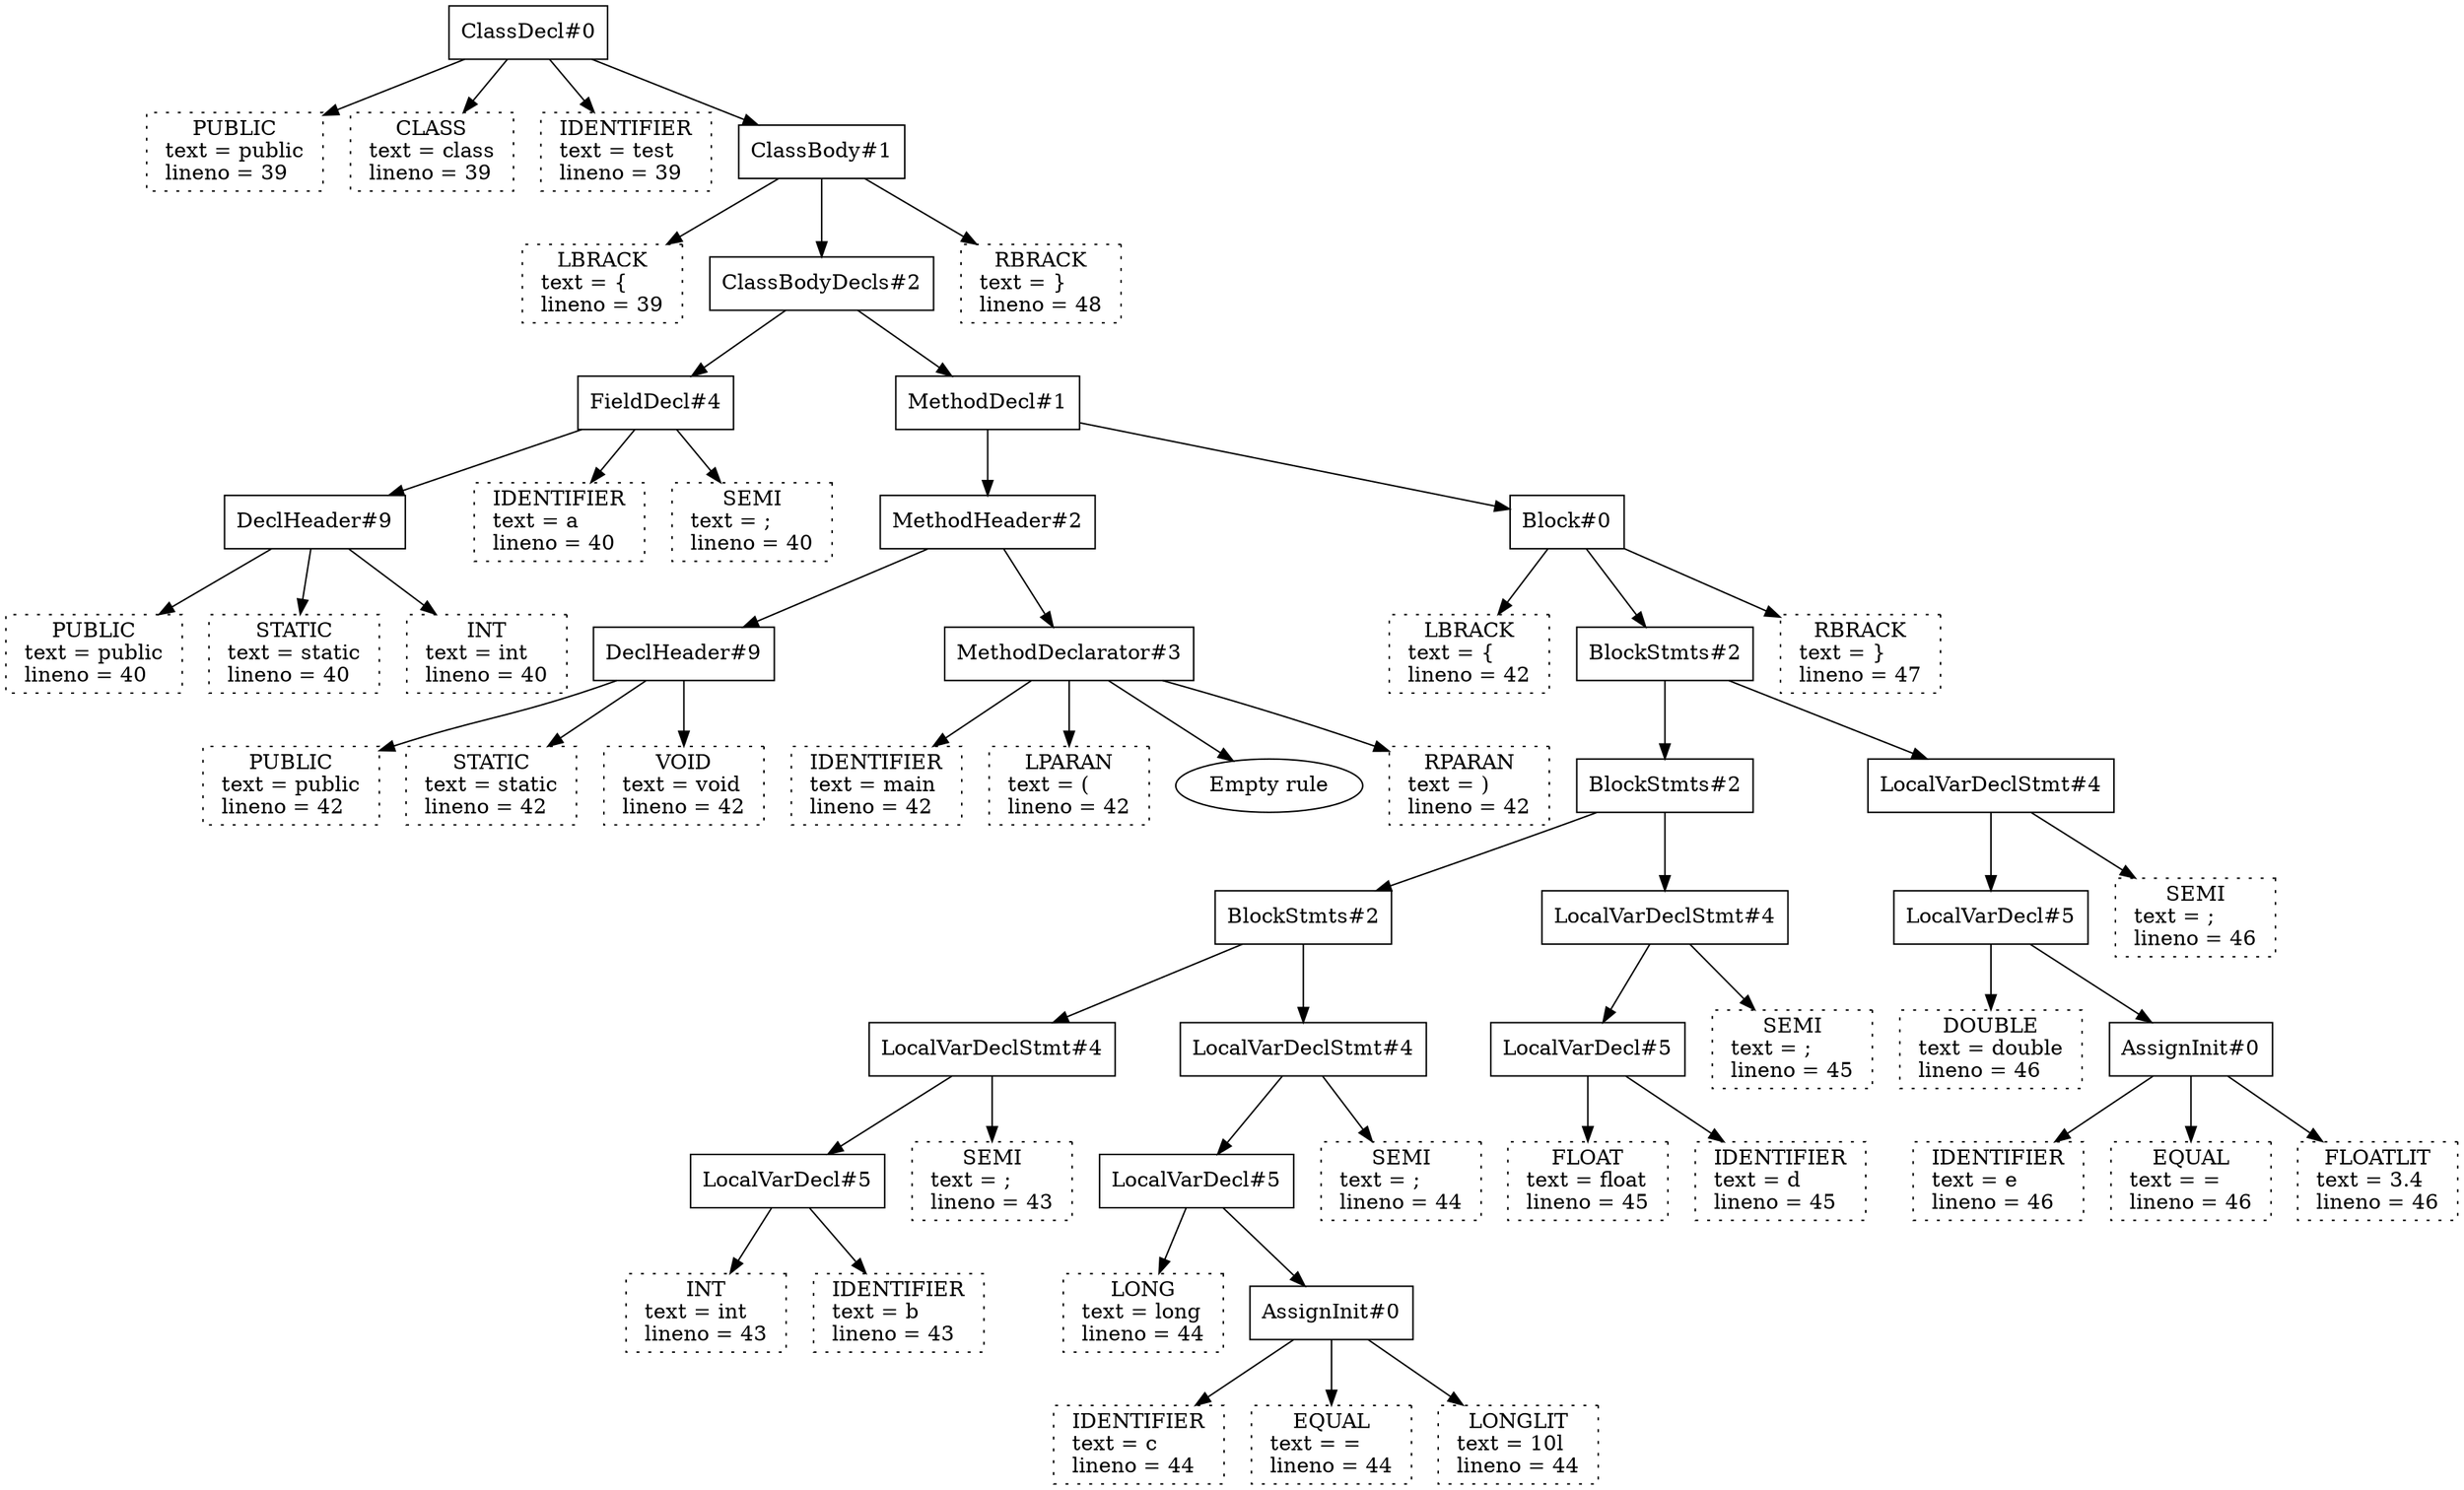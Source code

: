 digraph {
N56 [shape=box label="ClassDecl#0"];
N56 -> N0;
N0 [shape=box style=dotted label=" PUBLIC \n text = public \l lineno = 39 \l"];
N56 -> N1;
N1 [shape=box style=dotted label=" CLASS \n text = class \l lineno = 39 \l"];
N56 -> N2;
N2 [shape=box style=dotted label=" IDENTIFIER \n text = test \l lineno = 39 \l"];
N56 -> N55;
N55 [shape=box label="ClassBody#1"];
N55 -> N3;
N3 [shape=box style=dotted label=" LBRACK \n text = { \l lineno = 39 \l"];
N55 -> N53;
N53 [shape=box label="ClassBodyDecls#2"];
N53 -> N10;
N10 [shape=box label="FieldDecl#4"];
N10 -> N7;
N7 [shape=box label="DeclHeader#9"];
N7 -> N4;
N4 [shape=box style=dotted label=" PUBLIC \n text = public \l lineno = 40 \l"];
N7 -> N5;
N5 [shape=box style=dotted label=" STATIC \n text = static \l lineno = 40 \l"];
N7 -> N6;
N6 [shape=box style=dotted label=" INT \n text = int \l lineno = 40 \l"];
N10 -> N8;
N8 [shape=box style=dotted label=" IDENTIFIER \n text = a \l lineno = 40 \l"];
N10 -> N9;
N9 [shape=box style=dotted label=" SEMI \n text = ; \l lineno = 40 \l"];
N53 -> N52;
N52 [shape=box label="MethodDecl#1"];
N52 -> N19;
N19 [shape=box label="MethodHeader#2"];
N19 -> N14;
N14 [shape=box label="DeclHeader#9"];
N14 -> N11;
N11 [shape=box style=dotted label=" PUBLIC \n text = public \l lineno = 42 \l"];
N14 -> N12;
N12 [shape=box style=dotted label=" STATIC \n text = static \l lineno = 42 \l"];
N14 -> N13;
N13 [shape=box style=dotted label=" VOID \n text = void \l lineno = 42 \l"];
N19 -> N18;
N18 [shape=box label="MethodDeclarator#3"];
N18 -> N15;
N15 [shape=box style=dotted label=" IDENTIFIER \n text = main \l lineno = 42 \l"];
N18 -> N16;
N16 [shape=box style=dotted label=" LPARAN \n text = ( \l lineno = 42 \l"];
N18 -> N1857;
N1857 [label="Empty rule"];
N18 -> N17;
N17 [shape=box style=dotted label=" RPARAN \n text = ) \l lineno = 42 \l"];
N52 -> N51;
N51 [shape=box label="Block#0"];
N51 -> N20;
N20 [shape=box style=dotted label=" LBRACK \n text = { \l lineno = 42 \l"];
N51 -> N49;
N49 [shape=box label="BlockStmts#2"];
N49 -> N40;
N40 [shape=box label="BlockStmts#2"];
N40 -> N34;
N34 [shape=box label="BlockStmts#2"];
N34 -> N25;
N25 [shape=box label="LocalVarDeclStmt#4"];
N25 -> N24;
N24 [shape=box label="LocalVarDecl#5"];
N24 -> N21;
N21 [shape=box style=dotted label=" INT \n text = int \l lineno = 43 \l"];
N24 -> N22;
N22 [shape=box style=dotted label=" IDENTIFIER \n text = b \l lineno = 43 \l"];
N25 -> N23;
N23 [shape=box style=dotted label=" SEMI \n text = ; \l lineno = 43 \l"];
N34 -> N33;
N33 [shape=box label="LocalVarDeclStmt#4"];
N33 -> N32;
N32 [shape=box label="LocalVarDecl#5"];
N32 -> N26;
N26 [shape=box style=dotted label=" LONG \n text = long \l lineno = 44 \l"];
N32 -> N31;
N31 [shape=box label="AssignInit#0"];
N31 -> N27;
N27 [shape=box style=dotted label=" IDENTIFIER \n text = c \l lineno = 44 \l"];
N31 -> N28;
N28 [shape=box style=dotted label=" EQUAL \n text = = \l lineno = 44 \l"];
N31 -> N29;
N29 [shape=box style=dotted label=" LONGLIT \n text = 10l \l lineno = 44 \l"];
N33 -> N30;
N30 [shape=box style=dotted label=" SEMI \n text = ; \l lineno = 44 \l"];
N40 -> N39;
N39 [shape=box label="LocalVarDeclStmt#4"];
N39 -> N38;
N38 [shape=box label="LocalVarDecl#5"];
N38 -> N35;
N35 [shape=box style=dotted label=" FLOAT \n text = float \l lineno = 45 \l"];
N38 -> N36;
N36 [shape=box style=dotted label=" IDENTIFIER \n text = d \l lineno = 45 \l"];
N39 -> N37;
N37 [shape=box style=dotted label=" SEMI \n text = ; \l lineno = 45 \l"];
N49 -> N48;
N48 [shape=box label="LocalVarDeclStmt#4"];
N48 -> N47;
N47 [shape=box label="LocalVarDecl#5"];
N47 -> N41;
N41 [shape=box style=dotted label=" DOUBLE \n text = double \l lineno = 46 \l"];
N47 -> N46;
N46 [shape=box label="AssignInit#0"];
N46 -> N42;
N42 [shape=box style=dotted label=" IDENTIFIER \n text = e \l lineno = 46 \l"];
N46 -> N43;
N43 [shape=box style=dotted label=" EQUAL \n text = = \l lineno = 46 \l"];
N46 -> N44;
N44 [shape=box style=dotted label=" FLOATLIT \n text = 3.4 \l lineno = 46 \l"];
N48 -> N45;
N45 [shape=box style=dotted label=" SEMI \n text = ; \l lineno = 46 \l"];
N51 -> N50;
N50 [shape=box style=dotted label=" RBRACK \n text = } \l lineno = 47 \l"];
N55 -> N54;
N54 [shape=box style=dotted label=" RBRACK \n text = } \l lineno = 48 \l"];
}
